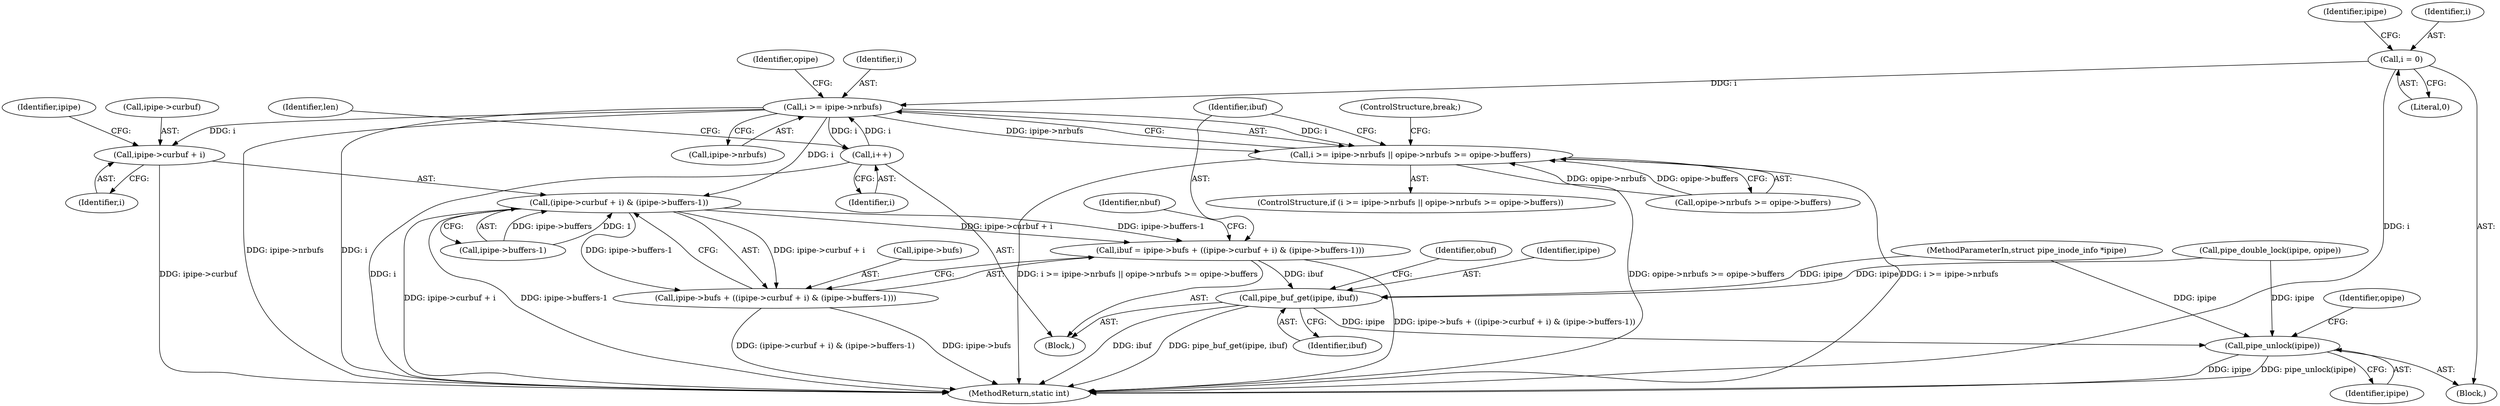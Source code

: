 digraph "0_linux_15fab63e1e57be9fdb5eec1bbc5916e9825e9acb@pointer" {
"1000148" [label="(Call,i >= ipipe->nrbufs)"];
"1000238" [label="(Call,i++)"];
"1000148" [label="(Call,i >= ipipe->nrbufs)"];
"1000119" [label="(Call,i = 0)"];
"1000147" [label="(Call,i >= ipipe->nrbufs || opipe->nrbufs >= opipe->buffers)"];
"1000167" [label="(Call,(ipipe->curbuf + i) & (ipipe->buffers-1))"];
"1000161" [label="(Call,ibuf = ipipe->bufs + ((ipipe->curbuf + i) & (ipipe->buffers-1)))"];
"1000193" [label="(Call,pipe_buf_get(ipipe, ibuf))"];
"1000256" [label="(Call,pipe_unlock(ipipe))"];
"1000163" [label="(Call,ipipe->bufs + ((ipipe->curbuf + i) & (ipipe->buffers-1)))"];
"1000168" [label="(Call,ipipe->curbuf + i)"];
"1000173" [label="(Call,ipipe->buffers-1)"];
"1000161" [label="(Call,ibuf = ipipe->bufs + ((ipipe->curbuf + i) & (ipipe->buffers-1)))"];
"1000124" [label="(Identifier,ipipe)"];
"1000194" [label="(Identifier,ipipe)"];
"1000239" [label="(Identifier,i)"];
"1000168" [label="(Call,ipipe->curbuf + i)"];
"1000150" [label="(Call,ipipe->nrbufs)"];
"1000123" [label="(Call,pipe_double_lock(ipipe, opipe))"];
"1000195" [label="(Identifier,ibuf)"];
"1000155" [label="(Identifier,opipe)"];
"1000119" [label="(Call,i = 0)"];
"1000164" [label="(Call,ipipe->bufs)"];
"1000257" [label="(Identifier,ipipe)"];
"1000120" [label="(Identifier,i)"];
"1000162" [label="(Identifier,ibuf)"];
"1000256" [label="(Call,pipe_unlock(ipipe))"];
"1000240" [label="(Identifier,len)"];
"1000127" [label="(Block,)"];
"1000197" [label="(Identifier,obuf)"];
"1000259" [label="(Identifier,opipe)"];
"1000107" [label="(MethodParameterIn,struct pipe_inode_info *ipipe)"];
"1000146" [label="(ControlStructure,if (i >= ipipe->nrbufs || opipe->nrbufs >= opipe->buffers))"];
"1000121" [label="(Literal,0)"];
"1000111" [label="(Block,)"];
"1000175" [label="(Identifier,ipipe)"];
"1000148" [label="(Call,i >= ipipe->nrbufs)"];
"1000149" [label="(Identifier,i)"];
"1000238" [label="(Call,i++)"];
"1000153" [label="(Call,opipe->nrbufs >= opipe->buffers)"];
"1000163" [label="(Call,ipipe->bufs + ((ipipe->curbuf + i) & (ipipe->buffers-1)))"];
"1000268" [label="(MethodReturn,static int)"];
"1000172" [label="(Identifier,i)"];
"1000147" [label="(Call,i >= ipipe->nrbufs || opipe->nrbufs >= opipe->buffers)"];
"1000160" [label="(ControlStructure,break;)"];
"1000179" [label="(Identifier,nbuf)"];
"1000193" [label="(Call,pipe_buf_get(ipipe, ibuf))"];
"1000167" [label="(Call,(ipipe->curbuf + i) & (ipipe->buffers-1))"];
"1000169" [label="(Call,ipipe->curbuf)"];
"1000148" -> "1000147"  [label="AST: "];
"1000148" -> "1000150"  [label="CFG: "];
"1000149" -> "1000148"  [label="AST: "];
"1000150" -> "1000148"  [label="AST: "];
"1000155" -> "1000148"  [label="CFG: "];
"1000147" -> "1000148"  [label="CFG: "];
"1000148" -> "1000268"  [label="DDG: i"];
"1000148" -> "1000268"  [label="DDG: ipipe->nrbufs"];
"1000148" -> "1000147"  [label="DDG: i"];
"1000148" -> "1000147"  [label="DDG: ipipe->nrbufs"];
"1000238" -> "1000148"  [label="DDG: i"];
"1000119" -> "1000148"  [label="DDG: i"];
"1000148" -> "1000167"  [label="DDG: i"];
"1000148" -> "1000168"  [label="DDG: i"];
"1000148" -> "1000238"  [label="DDG: i"];
"1000238" -> "1000127"  [label="AST: "];
"1000238" -> "1000239"  [label="CFG: "];
"1000239" -> "1000238"  [label="AST: "];
"1000240" -> "1000238"  [label="CFG: "];
"1000238" -> "1000268"  [label="DDG: i"];
"1000119" -> "1000111"  [label="AST: "];
"1000119" -> "1000121"  [label="CFG: "];
"1000120" -> "1000119"  [label="AST: "];
"1000121" -> "1000119"  [label="AST: "];
"1000124" -> "1000119"  [label="CFG: "];
"1000119" -> "1000268"  [label="DDG: i"];
"1000147" -> "1000146"  [label="AST: "];
"1000147" -> "1000153"  [label="CFG: "];
"1000153" -> "1000147"  [label="AST: "];
"1000160" -> "1000147"  [label="CFG: "];
"1000162" -> "1000147"  [label="CFG: "];
"1000147" -> "1000268"  [label="DDG: opipe->nrbufs >= opipe->buffers"];
"1000147" -> "1000268"  [label="DDG: i >= ipipe->nrbufs"];
"1000147" -> "1000268"  [label="DDG: i >= ipipe->nrbufs || opipe->nrbufs >= opipe->buffers"];
"1000153" -> "1000147"  [label="DDG: opipe->nrbufs"];
"1000153" -> "1000147"  [label="DDG: opipe->buffers"];
"1000167" -> "1000163"  [label="AST: "];
"1000167" -> "1000173"  [label="CFG: "];
"1000168" -> "1000167"  [label="AST: "];
"1000173" -> "1000167"  [label="AST: "];
"1000163" -> "1000167"  [label="CFG: "];
"1000167" -> "1000268"  [label="DDG: ipipe->curbuf + i"];
"1000167" -> "1000268"  [label="DDG: ipipe->buffers-1"];
"1000167" -> "1000161"  [label="DDG: ipipe->curbuf + i"];
"1000167" -> "1000161"  [label="DDG: ipipe->buffers-1"];
"1000167" -> "1000163"  [label="DDG: ipipe->curbuf + i"];
"1000167" -> "1000163"  [label="DDG: ipipe->buffers-1"];
"1000173" -> "1000167"  [label="DDG: ipipe->buffers"];
"1000173" -> "1000167"  [label="DDG: 1"];
"1000161" -> "1000127"  [label="AST: "];
"1000161" -> "1000163"  [label="CFG: "];
"1000162" -> "1000161"  [label="AST: "];
"1000163" -> "1000161"  [label="AST: "];
"1000179" -> "1000161"  [label="CFG: "];
"1000161" -> "1000268"  [label="DDG: ipipe->bufs + ((ipipe->curbuf + i) & (ipipe->buffers-1))"];
"1000161" -> "1000193"  [label="DDG: ibuf"];
"1000193" -> "1000127"  [label="AST: "];
"1000193" -> "1000195"  [label="CFG: "];
"1000194" -> "1000193"  [label="AST: "];
"1000195" -> "1000193"  [label="AST: "];
"1000197" -> "1000193"  [label="CFG: "];
"1000193" -> "1000268"  [label="DDG: ibuf"];
"1000193" -> "1000268"  [label="DDG: pipe_buf_get(ipipe, ibuf)"];
"1000123" -> "1000193"  [label="DDG: ipipe"];
"1000107" -> "1000193"  [label="DDG: ipipe"];
"1000193" -> "1000256"  [label="DDG: ipipe"];
"1000256" -> "1000111"  [label="AST: "];
"1000256" -> "1000257"  [label="CFG: "];
"1000257" -> "1000256"  [label="AST: "];
"1000259" -> "1000256"  [label="CFG: "];
"1000256" -> "1000268"  [label="DDG: ipipe"];
"1000256" -> "1000268"  [label="DDG: pipe_unlock(ipipe)"];
"1000123" -> "1000256"  [label="DDG: ipipe"];
"1000107" -> "1000256"  [label="DDG: ipipe"];
"1000164" -> "1000163"  [label="AST: "];
"1000163" -> "1000268"  [label="DDG: ipipe->bufs"];
"1000163" -> "1000268"  [label="DDG: (ipipe->curbuf + i) & (ipipe->buffers-1)"];
"1000168" -> "1000172"  [label="CFG: "];
"1000169" -> "1000168"  [label="AST: "];
"1000172" -> "1000168"  [label="AST: "];
"1000175" -> "1000168"  [label="CFG: "];
"1000168" -> "1000268"  [label="DDG: ipipe->curbuf"];
}
